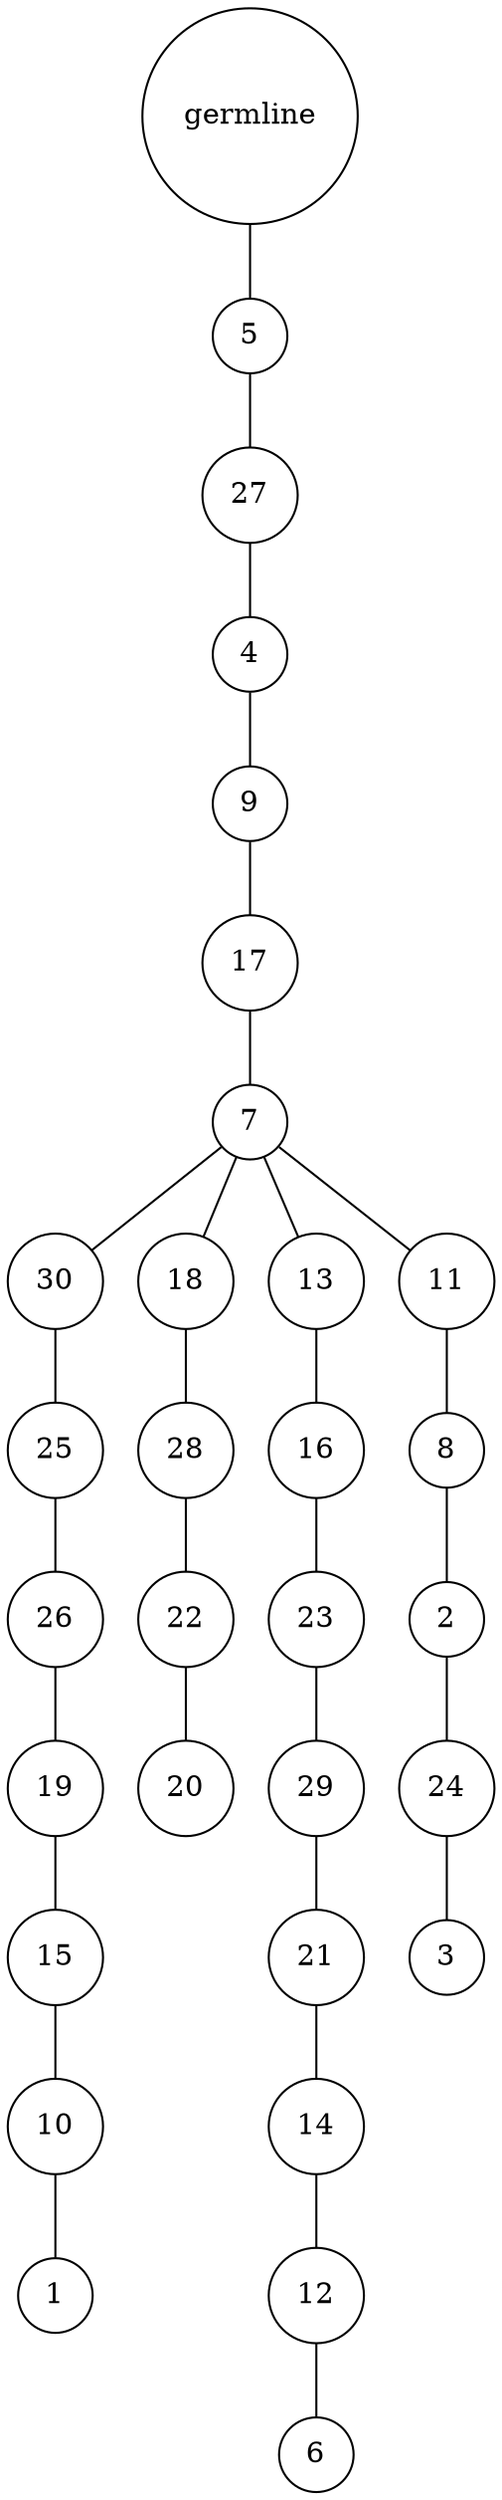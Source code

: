graph {
	rankdir=UD;
	splines=line;
	node [shape=circle]
	"0x7fa4f88544c0" [label="germline"];
	"0x7fa4f88544f0" [label="5"];
	"0x7fa4f88544c0" -- "0x7fa4f88544f0" ;
	"0x7fa4f8854520" [label="27"];
	"0x7fa4f88544f0" -- "0x7fa4f8854520" ;
	"0x7fa4f8854550" [label="4"];
	"0x7fa4f8854520" -- "0x7fa4f8854550" ;
	"0x7fa4f8854580" [label="9"];
	"0x7fa4f8854550" -- "0x7fa4f8854580" ;
	"0x7fa4f88545b0" [label="17"];
	"0x7fa4f8854580" -- "0x7fa4f88545b0" ;
	"0x7fa4f88545e0" [label="7"];
	"0x7fa4f88545b0" -- "0x7fa4f88545e0" ;
	"0x7fa4f8854610" [label="30"];
	"0x7fa4f88545e0" -- "0x7fa4f8854610" ;
	"0x7fa4f8854640" [label="25"];
	"0x7fa4f8854610" -- "0x7fa4f8854640" ;
	"0x7fa4f8854670" [label="26"];
	"0x7fa4f8854640" -- "0x7fa4f8854670" ;
	"0x7fa4f88546a0" [label="19"];
	"0x7fa4f8854670" -- "0x7fa4f88546a0" ;
	"0x7fa4f88546d0" [label="15"];
	"0x7fa4f88546a0" -- "0x7fa4f88546d0" ;
	"0x7fa4f8854700" [label="10"];
	"0x7fa4f88546d0" -- "0x7fa4f8854700" ;
	"0x7fa4f8854730" [label="1"];
	"0x7fa4f8854700" -- "0x7fa4f8854730" ;
	"0x7fa4f8854760" [label="18"];
	"0x7fa4f88545e0" -- "0x7fa4f8854760" ;
	"0x7fa4f8854790" [label="28"];
	"0x7fa4f8854760" -- "0x7fa4f8854790" ;
	"0x7fa4f88547c0" [label="22"];
	"0x7fa4f8854790" -- "0x7fa4f88547c0" ;
	"0x7fa4f88547f0" [label="20"];
	"0x7fa4f88547c0" -- "0x7fa4f88547f0" ;
	"0x7fa4f8854820" [label="13"];
	"0x7fa4f88545e0" -- "0x7fa4f8854820" ;
	"0x7fa4f8854850" [label="16"];
	"0x7fa4f8854820" -- "0x7fa4f8854850" ;
	"0x7fa4f8854880" [label="23"];
	"0x7fa4f8854850" -- "0x7fa4f8854880" ;
	"0x7fa4f88548b0" [label="29"];
	"0x7fa4f8854880" -- "0x7fa4f88548b0" ;
	"0x7fa4f88548e0" [label="21"];
	"0x7fa4f88548b0" -- "0x7fa4f88548e0" ;
	"0x7fa4f8854910" [label="14"];
	"0x7fa4f88548e0" -- "0x7fa4f8854910" ;
	"0x7fa4f8854940" [label="12"];
	"0x7fa4f8854910" -- "0x7fa4f8854940" ;
	"0x7fa4f8854970" [label="6"];
	"0x7fa4f8854940" -- "0x7fa4f8854970" ;
	"0x7fa4f88549a0" [label="11"];
	"0x7fa4f88545e0" -- "0x7fa4f88549a0" ;
	"0x7fa4f88549d0" [label="8"];
	"0x7fa4f88549a0" -- "0x7fa4f88549d0" ;
	"0x7fa4f8854a00" [label="2"];
	"0x7fa4f88549d0" -- "0x7fa4f8854a00" ;
	"0x7fa4f8854a30" [label="24"];
	"0x7fa4f8854a00" -- "0x7fa4f8854a30" ;
	"0x7fa4f8854a60" [label="3"];
	"0x7fa4f8854a30" -- "0x7fa4f8854a60" ;
}
